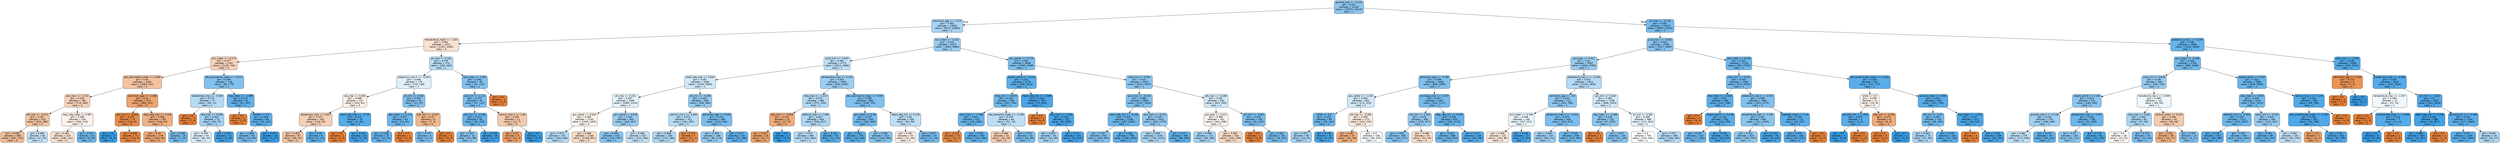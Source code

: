 digraph Tree {
node [shape=box, style="filled, rounded", color="black", fontname="helvetica"] ;
edge [fontname="helvetica"] ;
0 [label="glucose_max <= -0.212\ngini = 0.421\nsamples = 21258\nvalue = [10075, 23415]\nclass = 1", fillcolor="#8ec7f0"] ;
1 [label="admission_age <= -1.472\ngini = 0.462\nsamples = 10942\nvalue = [6219, 10984]\nclass = 1", fillcolor="#a9d4f4"] ;
0 -> 1 [labeldistance=2.5, labelangle=45, headlabel="True"] ;
2 [label="temperature_mean <= 1.164\ngini = 0.491\nsamples = 1471\nvalue = [1315, 1000]\nclass = 0", fillcolor="#f9e1d0"] ;
1 -> 2 ;
3 [label="bun_mean <= -0.272\ngini = 0.477\nsamples = 1197\nvalue = [1149, 740]\nclass = 0", fillcolor="#f6d2b9"] ;
2 -> 3 ;
4 [label="abs_eosinophils_mean <= 0.046\ngini = 0.45\nsamples = 1039\nvalue = [1083, 561]\nclass = 0", fillcolor="#f2c2a0"] ;
3 -> 4 ;
5 [label="po2_max <= -0.151\ngini = 0.476\nsamples = 766\nvalue = [719, 460]\nclass = 0", fillcolor="#f6d2b8"] ;
4 -> 5 ;
6 [label="ptt_max <= -0.013\ngini = 0.457\nsamples = 532\nvalue = [524, 286]\nclass = 0", fillcolor="#f3c6a5"] ;
5 -> 6 ;
7 [label="gini = 0.438\nsamples = 468\nvalue = [487, 233]\nclass = 0", fillcolor="#f1bd98"] ;
6 -> 7 ;
8 [label="gini = 0.484\nsamples = 64\nvalue = [37, 53]\nclass = 1", fillcolor="#c3e1f7"] ;
6 -> 8 ;
9 [label="resp_rate_mean <= 0.667\ngini = 0.498\nsamples = 234\nvalue = [195, 174]\nclass = 0", fillcolor="#fcf1ea"] ;
5 -> 9 ;
10 [label="gini = 0.491\nsamples = 210\nvalue = [186, 141]\nclass = 0", fillcolor="#f9e1cf"] ;
9 -> 10 ;
11 [label="gini = 0.337\nsamples = 24\nvalue = [9, 33]\nclass = 1", fillcolor="#6fb8ec"] ;
9 -> 11 ;
12 [label="admission_age <= -2.288\ngini = 0.34\nsamples = 273\nvalue = [364, 101]\nclass = 0", fillcolor="#eca470"] ;
4 -> 12 ;
13 [label="po2_min <= -0.825\ngini = 0.132\nsamples = 74\nvalue = [118, 9]\nclass = 0", fillcolor="#e78b48"] ;
12 -> 13 ;
14 [label="gini = 0.0\nsamples = 2\nvalue = [0, 3]\nclass = 1", fillcolor="#399de5"] ;
13 -> 14 ;
15 [label="gini = 0.092\nsamples = 72\nvalue = [118, 6]\nclass = 0", fillcolor="#e68743"] ;
13 -> 15 ;
16 [label="resp_rate_max <= 1.034\ngini = 0.396\nsamples = 199\nvalue = [246, 92]\nclass = 0", fillcolor="#efb083"] ;
12 -> 16 ;
17 [label="gini = 0.35\nsamples = 179\nvalue = [239, 70]\nclass = 0", fillcolor="#eda673"] ;
16 -> 17 ;
18 [label="gini = 0.366\nsamples = 20\nvalue = [7, 22]\nclass = 1", fillcolor="#78bced"] ;
16 -> 18 ;
19 [label="abs_eosinophils_mean <= -0.213\ngini = 0.394\nsamples = 158\nvalue = [66, 179]\nclass = 1", fillcolor="#82c1ef"] ;
3 -> 19 ;
20 [label="baseexcess_max <= -3.006\ngini = 0.473\nsamples = 77\nvalue = [45, 72]\nclass = 1", fillcolor="#b5daf5"] ;
19 -> 20 ;
21 [label="gini = 0.0\nsamples = 3\nvalue = [7, 0]\nclass = 0", fillcolor="#e58139"] ;
20 -> 21 ;
22 [label="dbp_max <= 0.388\ngini = 0.452\nsamples = 74\nvalue = [38, 72]\nclass = 1", fillcolor="#a2d1f3"] ;
20 -> 22 ;
23 [label="gini = 0.495\nsamples = 53\nvalue = [36, 44]\nclass = 1", fillcolor="#dbedfa"] ;
22 -> 23 ;
24 [label="gini = 0.124\nsamples = 21\nvalue = [2, 28]\nclass = 1", fillcolor="#47a4e7"] ;
22 -> 24 ;
25 [label="mbp_mean <= -1.998\ngini = 0.274\nsamples = 81\nvalue = [21, 107]\nclass = 1", fillcolor="#60b0ea"] ;
19 -> 25 ;
26 [label="gini = 0.0\nsamples = 1\nvalue = [1, 0]\nclass = 0", fillcolor="#e58139"] ;
25 -> 26 ;
27 [label="female <= 0.5\ngini = 0.265\nsamples = 80\nvalue = [20, 107]\nclass = 1", fillcolor="#5eafea"] ;
25 -> 27 ;
28 [label="gini = 0.365\nsamples = 55\nvalue = [19, 60]\nclass = 1", fillcolor="#78bced"] ;
27 -> 28 ;
29 [label="gini = 0.041\nsamples = 25\nvalue = [1, 47]\nclass = 1", fillcolor="#3d9fe6"] ;
27 -> 29 ;
30 [label="ph_max <= 0.152\ngini = 0.476\nsamples = 274\nvalue = [166, 260]\nclass = 1", fillcolor="#b7dcf6"] ;
2 -> 30 ;
31 [label="potassium_max.1 <= -0.034\ngini = 0.496\nsamples = 179\nvalue = [125, 148]\nclass = 1", fillcolor="#e0f0fb"] ;
30 -> 31 ;
32 [label="sbp_max <= 0.565\ngini = 0.498\nsamples = 127\nvalue = [104, 91]\nclass = 0", fillcolor="#fcefe6"] ;
31 -> 32 ;
33 [label="baseexcess_max <= 0.837\ngini = 0.474\nsamples = 103\nvalue = [100, 63]\nclass = 0", fillcolor="#f5d0b6"] ;
32 -> 33 ;
34 [label="gini = 0.453\nsamples = 97\nvalue = [98, 52]\nclass = 0", fillcolor="#f3c4a2"] ;
33 -> 34 ;
35 [label="gini = 0.26\nsamples = 6\nvalue = [2, 11]\nclass = 1", fillcolor="#5dafea"] ;
33 -> 35 ;
36 [label="heart_rate_max <= -0.755\ngini = 0.219\nsamples = 24\nvalue = [4, 28]\nclass = 1", fillcolor="#55abe9"] ;
32 -> 36 ;
37 [label="gini = 0.0\nsamples = 1\nvalue = [2, 0]\nclass = 0", fillcolor="#e58139"] ;
36 -> 37 ;
38 [label="gini = 0.124\nsamples = 23\nvalue = [2, 28]\nclass = 1", fillcolor="#47a4e7"] ;
36 -> 38 ;
39 [label="ph_min <= 0.382\ngini = 0.393\nsamples = 52\nvalue = [21, 57]\nclass = 1", fillcolor="#82c1ef"] ;
31 -> 39 ;
40 [label="dbp_mean <= 2.114\ngini = 0.327\nsamples = 43\nvalue = [14, 54]\nclass = 1", fillcolor="#6cb6ec"] ;
39 -> 40 ;
41 [label="gini = 0.298\nsamples = 42\nvalue = [12, 54]\nclass = 1", fillcolor="#65b3eb"] ;
40 -> 41 ;
42 [label="gini = 0.0\nsamples = 1\nvalue = [2, 0]\nclass = 0", fillcolor="#e58139"] ;
40 -> 42 ;
43 [label="po2_min <= -0.207\ngini = 0.42\nsamples = 9\nvalue = [7, 3]\nclass = 0", fillcolor="#f0b78e"] ;
39 -> 43 ;
44 [label="gini = 0.375\nsamples = 4\nvalue = [1, 3]\nclass = 1", fillcolor="#7bbeee"] ;
43 -> 44 ;
45 [label="gini = 0.0\nsamples = 5\nvalue = [6, 0]\nclass = 0", fillcolor="#e58139"] ;
43 -> 45 ;
46 [label="sbp_mean <= 2.391\ngini = 0.392\nsamples = 95\nvalue = [41, 112]\nclass = 1", fillcolor="#81c1ef"] ;
30 -> 46 ;
47 [label="po2_min <= 1.111\ngini = 0.373\nsamples = 93\nvalue = [37, 112]\nclass = 1", fillcolor="#7abdee"] ;
46 -> 47 ;
48 [label="po2_min <= -0.166\ngini = 0.311\nsamples = 82\nvalue = [25, 105]\nclass = 1", fillcolor="#68b4eb"] ;
47 -> 48 ;
49 [label="gini = 0.407\nsamples = 52\nvalue = [23, 58]\nclass = 1", fillcolor="#88c4ef"] ;
48 -> 49 ;
50 [label="gini = 0.078\nsamples = 30\nvalue = [2, 47]\nclass = 1", fillcolor="#41a1e6"] ;
48 -> 50 ;
51 [label="calcium_max.1 <= 1.08\ngini = 0.465\nsamples = 11\nvalue = [12, 7]\nclass = 0", fillcolor="#f4caac"] ;
47 -> 51 ;
52 [label="gini = 0.32\nsamples = 9\nvalue = [12, 3]\nclass = 0", fillcolor="#eca06a"] ;
51 -> 52 ;
53 [label="gini = 0.0\nsamples = 2\nvalue = [0, 4]\nclass = 1", fillcolor="#399de5"] ;
51 -> 53 ;
54 [label="gini = 0.0\nsamples = 2\nvalue = [4, 0]\nclass = 0", fillcolor="#e58139"] ;
46 -> 54 ;
55 [label="bun_mean <= -0.321\ngini = 0.442\nsamples = 9471\nvalue = [4904, 9984]\nclass = 1", fillcolor="#9acdf2"] ;
1 -> 55 ;
56 [label="pco2_min <= -0.007\ngini = 0.481\nsamples = 4773\nvalue = [3014, 4486]\nclass = 1", fillcolor="#bedff6"] ;
55 -> 56 ;
57 [label="heart_rate_max <= 0.642\ngini = 0.491\nsamples = 3204\nvalue = [2195, 2856]\nclass = 1", fillcolor="#d1e8f9"] ;
56 -> 57 ;
58 [label="ph_max <= 0.152\ngini = 0.497\nsamples = 2595\nvalue = [1895, 2210]\nclass = 1", fillcolor="#e3f1fb"] ;
57 -> 58 ;
59 [label="gcs_verbal <= 0.618\ngini = 0.499\nsamples = 1740\nvalue = [1450, 1309]\nclass = 0", fillcolor="#fcf3ec"] ;
58 -> 59 ;
60 [label="gini = 0.473\nsamples = 472\nvalue = [284, 458]\nclass = 1", fillcolor="#b4daf5"] ;
59 -> 60 ;
61 [label="gini = 0.488\nsamples = 1268\nvalue = [1166, 851]\nclass = 0", fillcolor="#f8ddca"] ;
59 -> 61 ;
62 [label="gcs_verbal <= 0.618\ngini = 0.443\nsamples = 855\nvalue = [445, 901]\nclass = 1", fillcolor="#9bcdf2"] ;
58 -> 62 ;
63 [label="gini = 0.404\nsamples = 523\nvalue = [233, 597]\nclass = 1", fillcolor="#86c3ef"] ;
62 -> 63 ;
64 [label="gini = 0.484\nsamples = 332\nvalue = [212, 304]\nclass = 1", fillcolor="#c3e1f7"] ;
62 -> 64 ;
65 [label="ptt_min <= -0.198\ngini = 0.433\nsamples = 609\nvalue = [300, 646]\nclass = 1", fillcolor="#95cbf1"] ;
57 -> 65 ;
66 [label="calcium_min.1 <= 1.842\ngini = 0.474\nsamples = 311\nvalue = [181, 287]\nclass = 1", fillcolor="#b6dbf5"] ;
65 -> 66 ;
67 [label="gini = 0.468\nsamples = 304\nvalue = [170, 286]\nclass = 1", fillcolor="#afd7f4"] ;
66 -> 67 ;
68 [label="gini = 0.153\nsamples = 7\nvalue = [11, 1]\nclass = 0", fillcolor="#e78c4b"] ;
66 -> 68 ;
69 [label="admission_age <= 0.054\ngini = 0.374\nsamples = 298\nvalue = [119, 359]\nclass = 1", fillcolor="#7bbdee"] ;
65 -> 69 ;
70 [label="gini = 0.436\nsamples = 166\nvalue = [82, 173]\nclass = 1", fillcolor="#97cbf1"] ;
69 -> 70 ;
71 [label="gini = 0.277\nsamples = 132\nvalue = [37, 186]\nclass = 1", fillcolor="#60b0ea"] ;
69 -> 71 ;
72 [label="temperature_max <= 0.225\ngini = 0.445\nsamples = 1569\nvalue = [819, 1630]\nclass = 1", fillcolor="#9ccef2"] ;
56 -> 72 ;
73 [label="mbp_max <= -1.213\ngini = 0.472\nsamples = 969\nvalue = [571, 926]\nclass = 1", fillcolor="#b3d9f5"] ;
72 -> 73 ;
74 [label="sbp_max <= -0.929\ngini = 0.375\nsamples = 25\nvalue = [27, 9]\nclass = 0", fillcolor="#eeab7b"] ;
73 -> 74 ;
75 [label="gini = 0.327\nsamples = 23\nvalue = [27, 7]\nclass = 0", fillcolor="#eca26c"] ;
74 -> 75 ;
76 [label="gini = 0.0\nsamples = 2\nvalue = [0, 2]\nclass = 1", fillcolor="#399de5"] ;
74 -> 76 ;
77 [label="totalco2_max <= 2.485\ngini = 0.467\nsamples = 944\nvalue = [544, 917]\nclass = 1", fillcolor="#aed7f4"] ;
73 -> 77 ;
78 [label="gini = 0.474\nsamples = 892\nvalue = [532, 844]\nclass = 1", fillcolor="#b6dbf5"] ;
77 -> 78 ;
79 [label="gini = 0.242\nsamples = 52\nvalue = [12, 73]\nclass = 1", fillcolor="#5aade9"] ;
77 -> 79 ;
80 [label="abs_eosinophils_mean <= 0.067\ngini = 0.385\nsamples = 600\nvalue = [248, 704]\nclass = 1", fillcolor="#7fc0ee"] ;
72 -> 80 ;
81 [label="gcs_motor <= 0.26\ngini = 0.357\nsamples = 500\nvalue = [184, 608]\nclass = 1", fillcolor="#75bbed"] ;
80 -> 81 ;
82 [label="gini = 0.262\nsamples = 176\nvalue = [44, 240]\nclass = 1", fillcolor="#5dafea"] ;
81 -> 82 ;
83 [label="gini = 0.399\nsamples = 324\nvalue = [140, 368]\nclass = 1", fillcolor="#84c2ef"] ;
81 -> 83 ;
84 [label="heart_rate_min <= 0.135\ngini = 0.48\nsamples = 100\nvalue = [64, 96]\nclass = 1", fillcolor="#bddef6"] ;
80 -> 84 ;
85 [label="gini = 0.497\nsamples = 53\nvalue = [47, 40]\nclass = 0", fillcolor="#fbece2"] ;
84 -> 85 ;
86 [label="gini = 0.357\nsamples = 47\nvalue = [17, 56]\nclass = 1", fillcolor="#75bbed"] ;
84 -> 86 ;
87 [label="gcs_verbal <= -0.772\ngini = 0.381\nsamples = 4698\nvalue = [1890, 5498]\nclass = 1", fillcolor="#7dbfee"] ;
55 -> 87 ;
88 [label="weight_admit <= -0.124\ngini = 0.251\nsamples = 1174\nvalue = [280, 1623]\nclass = 1", fillcolor="#5baee9"] ;
87 -> 88 ;
89 [label="mbp_min <= 0.673\ngini = 0.335\nsamples = 599\nvalue = [207, 764]\nclass = 1", fillcolor="#6fb8ec"] ;
88 -> 89 ;
90 [label="spo2_max <= -2.188\ngini = 0.301\nsamples = 515\nvalue = [155, 685]\nclass = 1", fillcolor="#66b3eb"] ;
89 -> 90 ;
91 [label="gini = 0.133\nsamples = 10\nvalue = [13, 1]\nclass = 0", fillcolor="#e78b48"] ;
90 -> 91 ;
92 [label="gini = 0.285\nsamples = 505\nvalue = [142, 684]\nclass = 1", fillcolor="#62b1ea"] ;
90 -> 92 ;
93 [label="abs_basophils_mean <= -0.239\ngini = 0.479\nsamples = 84\nvalue = [52, 79]\nclass = 1", fillcolor="#bbdef6"] ;
89 -> 93 ;
94 [label="gini = 0.468\nsamples = 32\nvalue = [32, 19]\nclass = 0", fillcolor="#f4ccaf"] ;
93 -> 94 ;
95 [label="gini = 0.375\nsamples = 52\nvalue = [20, 60]\nclass = 1", fillcolor="#7bbeee"] ;
93 -> 95 ;
96 [label="heart_rate_min <= -2.689\ngini = 0.144\nsamples = 575\nvalue = [73, 859]\nclass = 1", fillcolor="#4aa5e7"] ;
88 -> 96 ;
97 [label="gini = 0.0\nsamples = 4\nvalue = [6, 0]\nclass = 0", fillcolor="#e58139"] ;
96 -> 97 ;
98 [label="sbp_max <= -1.302\ngini = 0.134\nsamples = 571\nvalue = [67, 859]\nclass = 1", fillcolor="#48a5e7"] ;
96 -> 98 ;
99 [label="gini = 0.454\nsamples = 30\nvalue = [15, 28]\nclass = 1", fillcolor="#a3d2f3"] ;
98 -> 99 ;
100 [label="gini = 0.111\nsamples = 541\nvalue = [52, 831]\nclass = 1", fillcolor="#45a3e7"] ;
98 -> 100 ;
101 [label="mbp_min <= 0.764\ngini = 0.415\nsamples = 3524\nvalue = [1610, 3875]\nclass = 1", fillcolor="#8bc6f0"] ;
87 -> 101 ;
102 [label="po2_max <= -0.219\ngini = 0.388\nsamples = 2890\nvalue = [1187, 3325]\nclass = 1", fillcolor="#80c0ee"] ;
101 -> 102 ;
103 [label="heart_rate_min <= -0.193\ngini = 0.319\nsamples = 1248\nvalue = [387, 1555]\nclass = 1", fillcolor="#6ab5eb"] ;
102 -> 103 ;
104 [label="gini = 0.397\nsamples = 452\nvalue = [189, 502]\nclass = 1", fillcolor="#84c2ef"] ;
103 -> 104 ;
105 [label="gini = 0.266\nsamples = 796\nvalue = [198, 1053]\nclass = 1", fillcolor="#5eafea"] ;
103 -> 105 ;
106 [label="po2_max <= -0.212\ngini = 0.429\nsamples = 1642\nvalue = [800, 1770]\nclass = 1", fillcolor="#92c9f1"] ;
102 -> 106 ;
107 [label="gini = 0.459\nsamples = 1278\nvalue = [704, 1271]\nclass = 1", fillcolor="#a7d3f3"] ;
106 -> 107 ;
108 [label="gini = 0.271\nsamples = 364\nvalue = [96, 499]\nclass = 1", fillcolor="#5fb0ea"] ;
106 -> 108 ;
109 [label="ptt_max <= -0.288\ngini = 0.491\nsamples = 634\nvalue = [423, 550]\nclass = 1", fillcolor="#d1e8f9"] ;
101 -> 109 ;
110 [label="gcs_eyes <= 0.412\ngini = 0.499\nsamples = 431\nvalue = [342, 308]\nclass = 0", fillcolor="#fcf2eb"] ;
109 -> 110 ;
111 [label="gini = 0.456\nsamples = 113\nvalue = [59, 109]\nclass = 1", fillcolor="#a4d2f3"] ;
110 -> 111 ;
112 [label="gini = 0.485\nsamples = 318\nvalue = [283, 199]\nclass = 0", fillcolor="#f7dac4"] ;
110 -> 112 ;
113 [label="ph_min <= -3.507\ngini = 0.376\nsamples = 203\nvalue = [81, 242]\nclass = 1", fillcolor="#7bbeee"] ;
109 -> 113 ;
114 [label="gini = 0.0\nsamples = 2\nvalue = [5, 0]\nclass = 0", fillcolor="#e58139"] ;
113 -> 114 ;
115 [label="gini = 0.364\nsamples = 201\nvalue = [76, 242]\nclass = 1", fillcolor="#77bced"] ;
113 -> 115 ;
116 [label="inr_max <= -0.178\ngini = 0.361\nsamples = 10316\nvalue = [3856, 12431]\nclass = 1", fillcolor="#76bbed"] ;
0 -> 116 [labeldistance=2.5, labelangle=-45, headlabel="False"] ;
117 [label="pco2_max <= -0.052\ngini = 0.403\nsamples = 5708\nvalue = [2527, 6492]\nclass = 1", fillcolor="#86c3ef"] ;
116 -> 117 ;
118 [label="gcs_eyes <= 0.412\ngini = 0.44\nsamples = 3582\nvalue = [1836, 3789]\nclass = 1", fillcolor="#99ccf2"] ;
117 -> 118 ;
119 [label="admission_age <= -0.765\ngini = 0.388\nsamples = 1669\nvalue = [696, 1950]\nclass = 1", fillcolor="#80c0ee"] ;
118 -> 119 ;
120 [label="gcs_verbal <= -1.235\ngini = 0.492\nsamples = 262\nvalue = [172, 223]\nclass = 1", fillcolor="#d2e9f9"] ;
119 -> 120 ;
121 [label="white <= 0.5\ngini = 0.334\nsamples = 89\nvalue = [28, 104]\nclass = 1", fillcolor="#6eb7ec"] ;
120 -> 121 ;
122 [label="gini = 0.457\nsamples = 46\nvalue = [23, 42]\nclass = 1", fillcolor="#a5d3f3"] ;
121 -> 122 ;
123 [label="gini = 0.138\nsamples = 43\nvalue = [5, 62]\nclass = 1", fillcolor="#49a5e7"] ;
121 -> 123 ;
124 [label="ptt_max <= -0.585\ngini = 0.495\nsamples = 173\nvalue = [144, 119]\nclass = 0", fillcolor="#fae9dd"] ;
120 -> 124 ;
125 [label="gini = 0.387\nsamples = 37\nvalue = [45, 16]\nclass = 0", fillcolor="#eeae7f"] ;
124 -> 125 ;
126 [label="gini = 0.5\nsamples = 136\nvalue = [99, 103]\nclass = 1", fillcolor="#f7fbfe"] ;
124 -> 126 ;
127 [label="aniongap_max <= -0.373\ngini = 0.357\nsamples = 1407\nvalue = [524, 1727]\nclass = 1", fillcolor="#75bbed"] ;
119 -> 127 ;
128 [label="po2_min <= 1.554\ngini = 0.431\nsamples = 493\nvalue = [255, 557]\nclass = 1", fillcolor="#94caf1"] ;
127 -> 128 ;
129 [label="gini = 0.403\nsamples = 439\nvalue = [201, 517]\nclass = 1", fillcolor="#86c3ef"] ;
128 -> 129 ;
130 [label="gini = 0.489\nsamples = 54\nvalue = [54, 40]\nclass = 0", fillcolor="#f8decc"] ;
128 -> 130 ;
131 [label="resp_rate_min <= 0.529\ngini = 0.304\nsamples = 914\nvalue = [269, 1170]\nclass = 1", fillcolor="#67b4eb"] ;
127 -> 131 ;
132 [label="gini = 0.333\nsamples = 666\nvalue = [220, 824]\nclass = 1", fillcolor="#6eb7ec"] ;
131 -> 132 ;
133 [label="gini = 0.217\nsamples = 248\nvalue = [49, 346]\nclass = 1", fillcolor="#55abe9"] ;
131 -> 133 ;
134 [label="hematocrit_max.1 <= -0.329\ngini = 0.472\nsamples = 1913\nvalue = [1140, 1839]\nclass = 1", fillcolor="#b4daf5"] ;
118 -> 134 ;
135 [label="admission_age <= -0.5\ngini = 0.415\nsamples = 715\nvalue = [332, 796]\nclass = 1", fillcolor="#8cc6f0"] ;
134 -> 135 ;
136 [label="bun_mean <= 0.769\ngini = 0.498\nsamples = 149\nvalue = [107, 121]\nclass = 1", fillcolor="#e8f4fc"] ;
135 -> 136 ;
137 [label="gini = 0.496\nsamples = 122\nvalue = [104, 86]\nclass = 0", fillcolor="#fae9dd"] ;
136 -> 137 ;
138 [label="gini = 0.145\nsamples = 27\nvalue = [3, 35]\nclass = 1", fillcolor="#4aa5e7"] ;
136 -> 138 ;
139 [label="potassium_max.1 <= -0.512\ngini = 0.375\nsamples = 566\nvalue = [225, 675]\nclass = 1", fillcolor="#7bbeee"] ;
135 -> 139 ;
140 [label="gini = 0.449\nsamples = 157\nvalue = [88, 171]\nclass = 1", fillcolor="#9fcff2"] ;
139 -> 140 ;
141 [label="gini = 0.336\nsamples = 409\nvalue = [137, 504]\nclass = 1", fillcolor="#6fb8ec"] ;
139 -> 141 ;
142 [label="gcs_min <= 0.318\ngini = 0.492\nsamples = 1198\nvalue = [808, 1043]\nclass = 1", fillcolor="#d2e9f9"] ;
134 -> 142 ;
143 [label="dbp_mean <= -1.486\ngini = 0.418\nsamples = 210\nvalue = [97, 229]\nclass = 1", fillcolor="#8dc7f0"] ;
142 -> 143 ;
144 [label="gini = 0.0\nsamples = 4\nvalue = [6, 0]\nclass = 0", fillcolor="#e58139"] ;
143 -> 144 ;
145 [label="gini = 0.407\nsamples = 206\nvalue = [91, 229]\nclass = 1", fillcolor="#88c4ef"] ;
143 -> 145 ;
146 [label="ph_min <= 0.382\ngini = 0.498\nsamples = 988\nvalue = [711, 814]\nclass = 1", fillcolor="#e6f3fc"] ;
142 -> 146 ;
147 [label="gini = 0.5\nsamples = 704\nvalue = [543, 545]\nclass = 1", fillcolor="#feffff"] ;
146 -> 147 ;
148 [label="gini = 0.473\nsamples = 284\nvalue = [168, 269]\nclass = 1", fillcolor="#b5daf5"] ;
146 -> 148 ;
149 [label="wbc_mean <= 0.333\ngini = 0.324\nsamples = 2126\nvalue = [691, 2703]\nclass = 1", fillcolor="#6cb6ec"] ;
117 -> 149 ;
150 [label="mbp_min <= -0.331\ngini = 0.349\nsamples = 1569\nvalue = [574, 1976]\nclass = 1", fillcolor="#73b9ed"] ;
149 -> 150 ;
151 [label="sbp_mean <= -2.028\ngini = 0.25\nsamples = 505\nvalue = [121, 706]\nclass = 1", fillcolor="#5baee9"] ;
150 -> 151 ;
152 [label="gini = 0.0\nsamples = 3\nvalue = [5, 0]\nclass = 0", fillcolor="#e58139"] ;
151 -> 152 ;
153 [label="weight_admit <= -0.148\ngini = 0.242\nsamples = 502\nvalue = [116, 706]\nclass = 1", fillcolor="#5aade9"] ;
151 -> 153 ;
154 [label="gini = 0.337\nsamples = 224\nvalue = [77, 282]\nclass = 1", fillcolor="#6fb8ec"] ;
153 -> 154 ;
155 [label="gini = 0.154\nsamples = 278\nvalue = [39, 424]\nclass = 1", fillcolor="#4ba6e7"] ;
153 -> 155 ;
156 [label="potassium_max.1 <= 0.921\ngini = 0.388\nsamples = 1064\nvalue = [453, 1270]\nclass = 1", fillcolor="#80c0ee"] ;
150 -> 156 ;
157 [label="temperature_max <= 1.597\ngini = 0.407\nsamples = 893\nvalue = [411, 1033]\nclass = 1", fillcolor="#88c4ef"] ;
156 -> 157 ;
158 [label="gini = 0.424\nsamples = 823\nvalue = [402, 915]\nclass = 1", fillcolor="#90c8f0"] ;
157 -> 158 ;
159 [label="gini = 0.132\nsamples = 70\nvalue = [9, 118]\nclass = 1", fillcolor="#48a4e7"] ;
157 -> 159 ;
160 [label="platelets_mean <= 2.44\ngini = 0.256\nsamples = 171\nvalue = [42, 237]\nclass = 1", fillcolor="#5caeea"] ;
156 -> 160 ;
161 [label="gini = 0.234\nsamples = 169\nvalue = [37, 237]\nclass = 1", fillcolor="#58ace9"] ;
160 -> 161 ;
162 [label="gini = 0.0\nsamples = 2\nvalue = [5, 0]\nclass = 0", fillcolor="#e58139"] ;
160 -> 162 ;
163 [label="abs_lymphocytes_mean <= -0.241\ngini = 0.239\nsamples = 557\nvalue = [117, 727]\nclass = 1", fillcolor="#59ade9"] ;
149 -> 163 ;
164 [label="white <= 0.5\ngini = 0.499\nsamples = 11\nvalue = [10, 9]\nclass = 0", fillcolor="#fcf2eb"] ;
163 -> 164 ;
165 [label="glucose_min <= 1.003\ngini = 0.245\nsamples = 5\nvalue = [1, 6]\nclass = 1", fillcolor="#5aade9"] ;
164 -> 165 ;
166 [label="gini = 0.0\nsamples = 4\nvalue = [0, 6]\nclass = 1", fillcolor="#399de5"] ;
165 -> 166 ;
167 [label="gini = 0.0\nsamples = 1\nvalue = [1, 0]\nclass = 0", fillcolor="#e58139"] ;
165 -> 167 ;
168 [label="dbp_min <= 0.546\ngini = 0.375\nsamples = 6\nvalue = [9, 3]\nclass = 0", fillcolor="#eeab7b"] ;
164 -> 168 ;
169 [label="gini = 0.0\nsamples = 4\nvalue = [9, 0]\nclass = 0", fillcolor="#e58139"] ;
168 -> 169 ;
170 [label="gini = 0.0\nsamples = 2\nvalue = [0, 3]\nclass = 1", fillcolor="#399de5"] ;
168 -> 170 ;
171 [label="glucose_mean <= 0.002\ngini = 0.226\nsamples = 546\nvalue = [107, 718]\nclass = 1", fillcolor="#57ace9"] ;
163 -> 171 ;
172 [label="ptt_min <= -0.37\ngini = 0.353\nsamples = 175\nvalue = [58, 195]\nclass = 1", fillcolor="#74baed"] ;
171 -> 172 ;
173 [label="gini = 0.462\nsamples = 72\nvalue = [37, 65]\nclass = 1", fillcolor="#aad5f4"] ;
172 -> 173 ;
174 [label="gini = 0.239\nsamples = 103\nvalue = [21, 130]\nclass = 1", fillcolor="#59ade9"] ;
172 -> 174 ;
175 [label="sbp_mean <= -2.275\ngini = 0.157\nsamples = 371\nvalue = [49, 523]\nclass = 1", fillcolor="#4ca6e7"] ;
171 -> 175 ;
176 [label="gini = 0.0\nsamples = 3\nvalue = [3, 0]\nclass = 0", fillcolor="#e58139"] ;
175 -> 176 ;
177 [label="gini = 0.149\nsamples = 368\nvalue = [46, 523]\nclass = 1", fillcolor="#4aa6e7"] ;
175 -> 177 ;
178 [label="potassium_max.1 <= 0.205\ngini = 0.299\nsamples = 4608\nvalue = [1329, 5939]\nclass = 1", fillcolor="#65b3eb"] ;
116 -> 178 ;
179 [label="bun_mean <= -0.566\ngini = 0.349\nsamples = 2769\nvalue = [989, 3398]\nclass = 1", fillcolor="#73baed"] ;
178 -> 179 ;
180 [label="mbp_min <= 0.618\ngini = 0.436\nsamples = 683\nvalue = [350, 738]\nclass = 1", fillcolor="#97cbf1"] ;
179 -> 180 ;
181 [label="weight_admit <= 0.183\ngini = 0.413\nsamples = 572\nvalue = [265, 645]\nclass = 1", fillcolor="#8ac5f0"] ;
180 -> 181 ;
182 [label="glucose_max.2 <= 0.138\ngini = 0.449\nsamples = 376\nvalue = [198, 385]\nclass = 1", fillcolor="#9fcff2"] ;
181 -> 182 ;
183 [label="gini = 0.481\nsamples = 279\nvalue = [173, 258]\nclass = 1", fillcolor="#bedff6"] ;
182 -> 183 ;
184 [label="gini = 0.275\nsamples = 97\nvalue = [25, 127]\nclass = 1", fillcolor="#60b0ea"] ;
182 -> 184 ;
185 [label="baseexcess_max <= 0.307\ngini = 0.326\nsamples = 196\nvalue = [67, 260]\nclass = 1", fillcolor="#6cb6ec"] ;
181 -> 185 ;
186 [label="gini = 0.42\nsamples = 105\nvalue = [52, 121]\nclass = 1", fillcolor="#8ec7f0"] ;
185 -> 186 ;
187 [label="gini = 0.176\nsamples = 91\nvalue = [15, 139]\nclass = 1", fillcolor="#4ea8e8"] ;
185 -> 187 ;
188 [label="hematocrit_max.1 <= 0.009\ngini = 0.499\nsamples = 111\nvalue = [85, 93]\nclass = 1", fillcolor="#eef7fd"] ;
180 -> 188 ;
189 [label="mbp_max <= 0.081\ngini = 0.462\nsamples = 62\nvalue = [37, 65]\nclass = 1", fillcolor="#aad5f4"] ;
188 -> 189 ;
190 [label="gini = 0.5\nsamples = 28\nvalue = [22, 21]\nclass = 0", fillcolor="#fef9f6"] ;
189 -> 190 ;
191 [label="gini = 0.379\nsamples = 34\nvalue = [15, 44]\nclass = 1", fillcolor="#7cbeee"] ;
189 -> 191 ;
192 [label="sodium_mean <= 0.413\ngini = 0.465\nsamples = 49\nvalue = [48, 28]\nclass = 0", fillcolor="#f4caac"] ;
188 -> 192 ;
193 [label="gini = 0.402\nsamples = 36\nvalue = [44, 17]\nclass = 0", fillcolor="#efb286"] ;
192 -> 193 ;
194 [label="gini = 0.391\nsamples = 13\nvalue = [4, 11]\nclass = 1", fillcolor="#81c1ee"] ;
192 -> 194 ;
195 [label="weight_admit <= 0.537\ngini = 0.312\nsamples = 2086\nvalue = [639, 2660]\nclass = 1", fillcolor="#69b5eb"] ;
179 -> 195 ;
196 [label="dbp_mean <= 0.404\ngini = 0.349\nsamples = 1531\nvalue = [545, 1874]\nclass = 1", fillcolor="#73baed"] ;
195 -> 196 ;
197 [label="totalco2_min <= -0.503\ngini = 0.329\nsamples = 1271\nvalue = [420, 1607]\nclass = 1", fillcolor="#6db7ec"] ;
196 -> 197 ;
198 [label="gini = 0.238\nsamples = 415\nvalue = [94, 586]\nclass = 1", fillcolor="#59ade9"] ;
197 -> 198 ;
199 [label="gini = 0.367\nsamples = 856\nvalue = [326, 1021]\nclass = 1", fillcolor="#78bced"] ;
197 -> 199 ;
200 [label="spo2_min <= -0.029\ngini = 0.434\nsamples = 260\nvalue = [125, 267]\nclass = 1", fillcolor="#96cbf1"] ;
196 -> 200 ;
201 [label="gini = 0.291\nsamples = 98\nvalue = [26, 121]\nclass = 1", fillcolor="#64b2eb"] ;
200 -> 201 ;
202 [label="gini = 0.482\nsamples = 162\nvalue = [99, 146]\nclass = 1", fillcolor="#bfdff7"] ;
200 -> 202 ;
203 [label="calcium_max.1 <= 7.213\ngini = 0.191\nsamples = 555\nvalue = [94, 786]\nclass = 1", fillcolor="#51a9e8"] ;
195 -> 203 ;
204 [label="abs_lymphocytes_mean <= -0.267\ngini = 0.186\nsamples = 554\nvalue = [91, 786]\nclass = 1", fillcolor="#50a8e8"] ;
203 -> 204 ;
205 [label="gini = 0.32\nsamples = 2\nvalue = [4, 1]\nclass = 0", fillcolor="#eca06a"] ;
204 -> 205 ;
206 [label="gini = 0.18\nsamples = 552\nvalue = [87, 785]\nclass = 1", fillcolor="#4fa8e8"] ;
204 -> 206 ;
207 [label="gini = 0.0\nsamples = 1\nvalue = [3, 0]\nclass = 0", fillcolor="#e58139"] ;
203 -> 207 ;
208 [label="mbp_max <= -1.604\ngini = 0.208\nsamples = 1839\nvalue = [340, 2541]\nclass = 1", fillcolor="#53aae8"] ;
178 -> 208 ;
209 [label="admission_age <= 1.229\ngini = 0.219\nsamples = 5\nvalue = [7, 1]\nclass = 0", fillcolor="#e99355"] ;
208 -> 209 ;
210 [label="gini = 0.0\nsamples = 4\nvalue = [7, 0]\nclass = 0", fillcolor="#e58139"] ;
209 -> 210 ;
211 [label="gini = 0.0\nsamples = 1\nvalue = [0, 1]\nclass = 1", fillcolor="#399de5"] ;
209 -> 211 ;
212 [label="baseexcess_max <= -4.994\ngini = 0.205\nsamples = 1834\nvalue = [333, 2540]\nclass = 1", fillcolor="#53aae8"] ;
208 -> 212 ;
213 [label="temperature_max <= -1.927\ngini = 0.499\nsamples = 12\nvalue = [13, 14]\nclass = 1", fillcolor="#f1f8fd"] ;
212 -> 213 ;
214 [label="gini = 0.0\nsamples = 5\nvalue = [11, 0]\nclass = 0", fillcolor="#e58139"] ;
213 -> 214 ;
215 [label="bicarbonate_mean <= -2.668\ngini = 0.219\nsamples = 7\nvalue = [2, 14]\nclass = 1", fillcolor="#55abe9"] ;
213 -> 215 ;
216 [label="gini = 0.0\nsamples = 6\nvalue = [0, 14]\nclass = 1", fillcolor="#399de5"] ;
215 -> 216 ;
217 [label="gini = 0.0\nsamples = 1\nvalue = [2, 0]\nclass = 0", fillcolor="#e58139"] ;
215 -> 217 ;
218 [label="ph_min <= -1.022\ngini = 0.2\nsamples = 1822\nvalue = [320, 2526]\nclass = 1", fillcolor="#52a9e8"] ;
212 -> 218 ;
219 [label="heart_rate_min <= 4.206\ngini = 0.091\nsamples = 588\nvalue = [43, 857]\nclass = 1", fillcolor="#43a2e6"] ;
218 -> 219 ;
220 [label="gini = 0.089\nsamples = 587\nvalue = [42, 857]\nclass = 1", fillcolor="#43a2e6"] ;
219 -> 220 ;
221 [label="gini = 0.0\nsamples = 1\nvalue = [1, 0]\nclass = 0", fillcolor="#e58139"] ;
219 -> 221 ;
222 [label="glucose_min.2 <= 3.306\ngini = 0.244\nsamples = 1234\nvalue = [277, 1669]\nclass = 1", fillcolor="#5aade9"] ;
218 -> 222 ;
223 [label="gini = 0.237\nsamples = 1209\nvalue = [261, 1642]\nclass = 1", fillcolor="#58ade9"] ;
222 -> 223 ;
224 [label="gini = 0.467\nsamples = 25\nvalue = [16, 27]\nclass = 1", fillcolor="#aed7f4"] ;
222 -> 224 ;
}